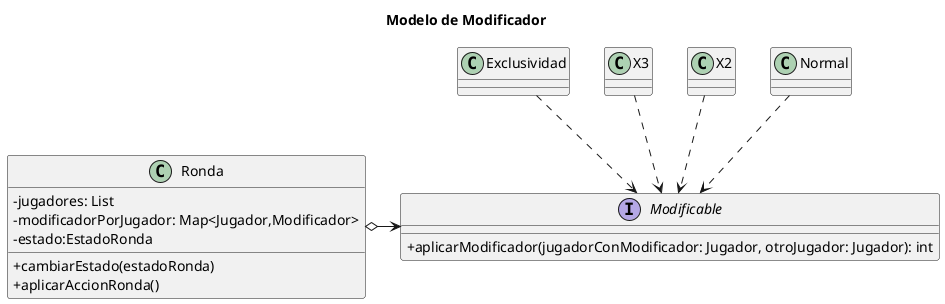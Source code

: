 @startuml
title Modelo de Modificador
skinparam classAttributeIconSize 0


class Ronda {
    - jugadores: List
    - modificadorPorJugador: Map<Jugador,Modificador>
    - estado:EstadoRonda

    + cambiarEstado(estadoRonda)
    + aplicarAccionRonda()
}

interface Modificable{
    + aplicarModificador(jugadorConModificador: Jugador, otroJugador: Jugador): int
}

class Normal{
}

class X2{
}

class X3{
}

class Exclusividad{
}


Ronda o-> Modificable

Modificable <.up. Normal
Modificable <.up. X2
Modificable <.up. X3
Modificable <.up. Exclusividad

@enduml